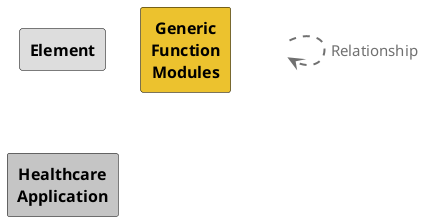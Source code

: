 @startuml
set separator none

skinparam {
  shadowing false
  arrowFontSize 15
  defaultTextAlignment center
  wrapWidth 100
  maxMessageSize 100
}
hide stereotype

skinparam rectangle<<_transparent>> {
  BorderColor transparent
  BackgroundColor transparent
  FontColor transparent
}

skinparam rectangle<<1>> {
  BackgroundColor #dddddd
  FontColor #000000
  BorderColor #000000
}
rectangle "==Element" <<1>>

skinparam rectangle<<2>> {
  BackgroundColor #ecc22e
  FontColor #000000
  BorderColor #000000
}
rectangle "==Generic Function Modules" <<2>>

skinparam rectangle<<3>> {
  BackgroundColor #c5c5c5
  FontColor #000000
  BorderColor #000000
}
rectangle "==Healthcare Application" <<3>>

rectangle "." <<_transparent>> as 4
4 .[#707070,thickness=2].> 4 : "<color:#707070>Relationship"


@enduml